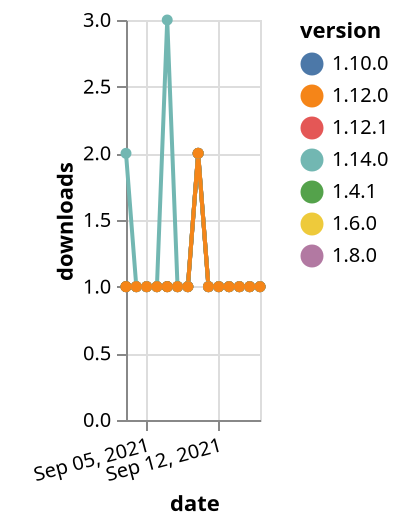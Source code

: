 {"$schema": "https://vega.github.io/schema/vega-lite/v5.json", "description": "A simple bar chart with embedded data.", "data": {"values": [{"date": "2021-09-03", "total": 205, "delta": 1, "version": "1.6.0"}, {"date": "2021-09-04", "total": 206, "delta": 1, "version": "1.6.0"}, {"date": "2021-09-05", "total": 207, "delta": 1, "version": "1.6.0"}, {"date": "2021-09-06", "total": 208, "delta": 1, "version": "1.6.0"}, {"date": "2021-09-07", "total": 209, "delta": 1, "version": "1.6.0"}, {"date": "2021-09-08", "total": 210, "delta": 1, "version": "1.6.0"}, {"date": "2021-09-09", "total": 211, "delta": 1, "version": "1.6.0"}, {"date": "2021-09-10", "total": 213, "delta": 2, "version": "1.6.0"}, {"date": "2021-09-11", "total": 214, "delta": 1, "version": "1.6.0"}, {"date": "2021-09-12", "total": 215, "delta": 1, "version": "1.6.0"}, {"date": "2021-09-13", "total": 216, "delta": 1, "version": "1.6.0"}, {"date": "2021-09-14", "total": 217, "delta": 1, "version": "1.6.0"}, {"date": "2021-09-15", "total": 218, "delta": 1, "version": "1.6.0"}, {"date": "2021-09-16", "total": 219, "delta": 1, "version": "1.6.0"}, {"date": "2021-09-03", "total": 197, "delta": 1, "version": "1.8.0"}, {"date": "2021-09-04", "total": 198, "delta": 1, "version": "1.8.0"}, {"date": "2021-09-05", "total": 199, "delta": 1, "version": "1.8.0"}, {"date": "2021-09-06", "total": 200, "delta": 1, "version": "1.8.0"}, {"date": "2021-09-07", "total": 201, "delta": 1, "version": "1.8.0"}, {"date": "2021-09-08", "total": 202, "delta": 1, "version": "1.8.0"}, {"date": "2021-09-09", "total": 203, "delta": 1, "version": "1.8.0"}, {"date": "2021-09-10", "total": 205, "delta": 2, "version": "1.8.0"}, {"date": "2021-09-11", "total": 206, "delta": 1, "version": "1.8.0"}, {"date": "2021-09-12", "total": 207, "delta": 1, "version": "1.8.0"}, {"date": "2021-09-13", "total": 208, "delta": 1, "version": "1.8.0"}, {"date": "2021-09-14", "total": 209, "delta": 1, "version": "1.8.0"}, {"date": "2021-09-15", "total": 210, "delta": 1, "version": "1.8.0"}, {"date": "2021-09-16", "total": 211, "delta": 1, "version": "1.8.0"}, {"date": "2021-09-03", "total": 164, "delta": 1, "version": "1.10.0"}, {"date": "2021-09-04", "total": 165, "delta": 1, "version": "1.10.0"}, {"date": "2021-09-05", "total": 166, "delta": 1, "version": "1.10.0"}, {"date": "2021-09-06", "total": 167, "delta": 1, "version": "1.10.0"}, {"date": "2021-09-07", "total": 168, "delta": 1, "version": "1.10.0"}, {"date": "2021-09-08", "total": 169, "delta": 1, "version": "1.10.0"}, {"date": "2021-09-09", "total": 170, "delta": 1, "version": "1.10.0"}, {"date": "2021-09-10", "total": 172, "delta": 2, "version": "1.10.0"}, {"date": "2021-09-11", "total": 173, "delta": 1, "version": "1.10.0"}, {"date": "2021-09-12", "total": 174, "delta": 1, "version": "1.10.0"}, {"date": "2021-09-13", "total": 175, "delta": 1, "version": "1.10.0"}, {"date": "2021-09-14", "total": 176, "delta": 1, "version": "1.10.0"}, {"date": "2021-09-15", "total": 177, "delta": 1, "version": "1.10.0"}, {"date": "2021-09-16", "total": 178, "delta": 1, "version": "1.10.0"}, {"date": "2021-09-03", "total": 136, "delta": 1, "version": "1.12.1"}, {"date": "2021-09-04", "total": 137, "delta": 1, "version": "1.12.1"}, {"date": "2021-09-05", "total": 138, "delta": 1, "version": "1.12.1"}, {"date": "2021-09-06", "total": 139, "delta": 1, "version": "1.12.1"}, {"date": "2021-09-07", "total": 140, "delta": 1, "version": "1.12.1"}, {"date": "2021-09-08", "total": 141, "delta": 1, "version": "1.12.1"}, {"date": "2021-09-09", "total": 142, "delta": 1, "version": "1.12.1"}, {"date": "2021-09-10", "total": 144, "delta": 2, "version": "1.12.1"}, {"date": "2021-09-11", "total": 145, "delta": 1, "version": "1.12.1"}, {"date": "2021-09-12", "total": 146, "delta": 1, "version": "1.12.1"}, {"date": "2021-09-13", "total": 147, "delta": 1, "version": "1.12.1"}, {"date": "2021-09-14", "total": 148, "delta": 1, "version": "1.12.1"}, {"date": "2021-09-15", "total": 149, "delta": 1, "version": "1.12.1"}, {"date": "2021-09-16", "total": 150, "delta": 1, "version": "1.12.1"}, {"date": "2021-09-03", "total": 255, "delta": 1, "version": "1.4.1"}, {"date": "2021-09-04", "total": 256, "delta": 1, "version": "1.4.1"}, {"date": "2021-09-05", "total": 257, "delta": 1, "version": "1.4.1"}, {"date": "2021-09-06", "total": 258, "delta": 1, "version": "1.4.1"}, {"date": "2021-09-07", "total": 259, "delta": 1, "version": "1.4.1"}, {"date": "2021-09-08", "total": 260, "delta": 1, "version": "1.4.1"}, {"date": "2021-09-09", "total": 261, "delta": 1, "version": "1.4.1"}, {"date": "2021-09-10", "total": 263, "delta": 2, "version": "1.4.1"}, {"date": "2021-09-11", "total": 264, "delta": 1, "version": "1.4.1"}, {"date": "2021-09-12", "total": 265, "delta": 1, "version": "1.4.1"}, {"date": "2021-09-13", "total": 266, "delta": 1, "version": "1.4.1"}, {"date": "2021-09-14", "total": 267, "delta": 1, "version": "1.4.1"}, {"date": "2021-09-15", "total": 268, "delta": 1, "version": "1.4.1"}, {"date": "2021-09-16", "total": 269, "delta": 1, "version": "1.4.1"}, {"date": "2021-09-03", "total": 129, "delta": 2, "version": "1.14.0"}, {"date": "2021-09-04", "total": 130, "delta": 1, "version": "1.14.0"}, {"date": "2021-09-05", "total": 131, "delta": 1, "version": "1.14.0"}, {"date": "2021-09-06", "total": 132, "delta": 1, "version": "1.14.0"}, {"date": "2021-09-07", "total": 135, "delta": 3, "version": "1.14.0"}, {"date": "2021-09-08", "total": 136, "delta": 1, "version": "1.14.0"}, {"date": "2021-09-09", "total": 137, "delta": 1, "version": "1.14.0"}, {"date": "2021-09-10", "total": 139, "delta": 2, "version": "1.14.0"}, {"date": "2021-09-11", "total": 140, "delta": 1, "version": "1.14.0"}, {"date": "2021-09-12", "total": 141, "delta": 1, "version": "1.14.0"}, {"date": "2021-09-13", "total": 142, "delta": 1, "version": "1.14.0"}, {"date": "2021-09-14", "total": 143, "delta": 1, "version": "1.14.0"}, {"date": "2021-09-15", "total": 144, "delta": 1, "version": "1.14.0"}, {"date": "2021-09-16", "total": 145, "delta": 1, "version": "1.14.0"}, {"date": "2021-09-03", "total": 156, "delta": 1, "version": "1.12.0"}, {"date": "2021-09-04", "total": 157, "delta": 1, "version": "1.12.0"}, {"date": "2021-09-05", "total": 158, "delta": 1, "version": "1.12.0"}, {"date": "2021-09-06", "total": 159, "delta": 1, "version": "1.12.0"}, {"date": "2021-09-07", "total": 160, "delta": 1, "version": "1.12.0"}, {"date": "2021-09-08", "total": 161, "delta": 1, "version": "1.12.0"}, {"date": "2021-09-09", "total": 162, "delta": 1, "version": "1.12.0"}, {"date": "2021-09-10", "total": 164, "delta": 2, "version": "1.12.0"}, {"date": "2021-09-11", "total": 165, "delta": 1, "version": "1.12.0"}, {"date": "2021-09-12", "total": 166, "delta": 1, "version": "1.12.0"}, {"date": "2021-09-13", "total": 167, "delta": 1, "version": "1.12.0"}, {"date": "2021-09-14", "total": 168, "delta": 1, "version": "1.12.0"}, {"date": "2021-09-15", "total": 169, "delta": 1, "version": "1.12.0"}, {"date": "2021-09-16", "total": 170, "delta": 1, "version": "1.12.0"}]}, "width": "container", "mark": {"type": "line", "point": {"filled": true}}, "encoding": {"x": {"field": "date", "type": "temporal", "timeUnit": "yearmonthdate", "title": "date", "axis": {"labelAngle": -15}}, "y": {"field": "delta", "type": "quantitative", "title": "downloads"}, "color": {"field": "version", "type": "nominal"}, "tooltip": {"field": "delta"}}}